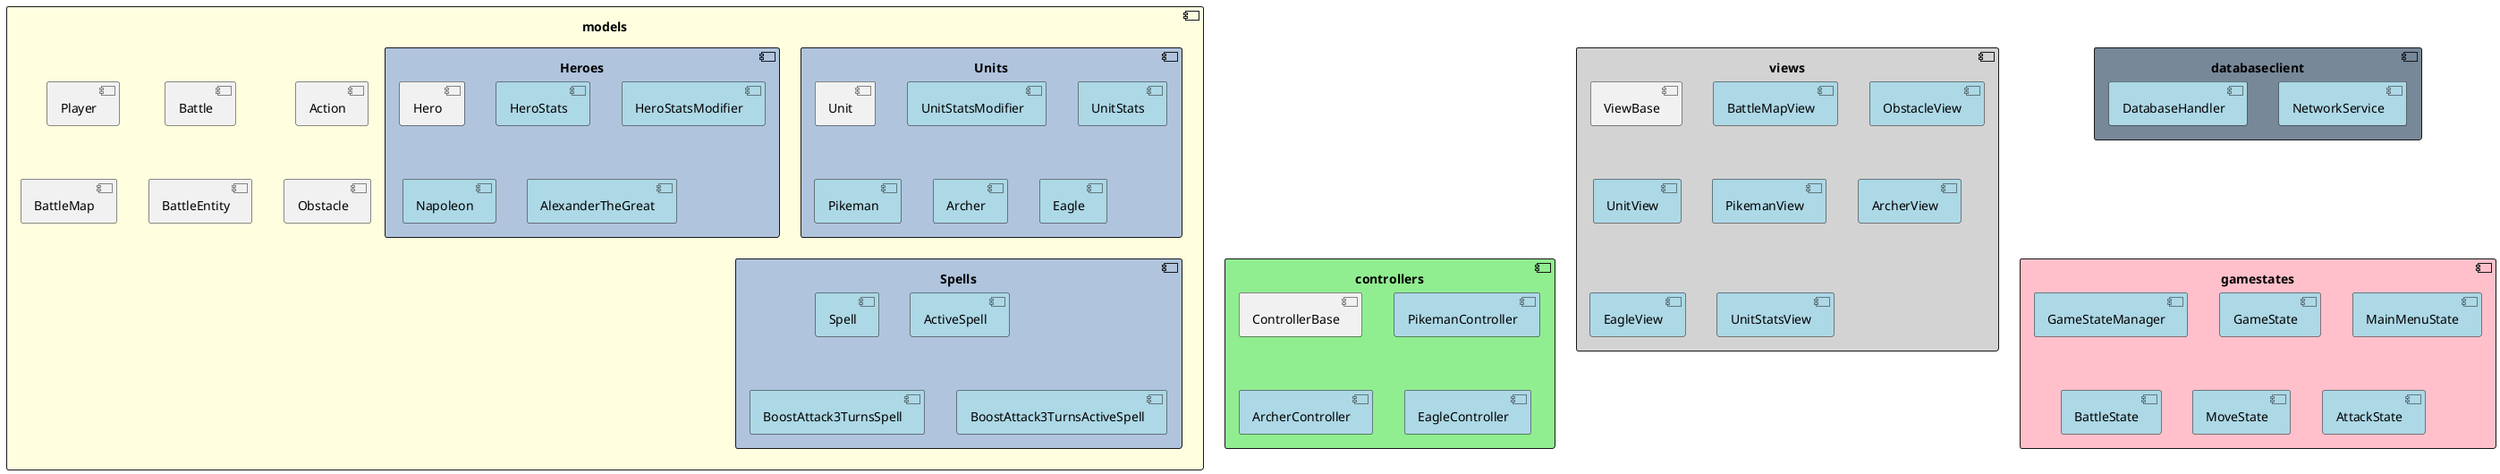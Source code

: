 @startuml
'https://plantuml.com/component-diagram

skinparam linetype ortho
component models #LightYellow {
    component Player 
    component Battle 
    component Action 
    component BattleMap 
    component BattleEntity 
    component Obstacle 
    component Units #LightSteelBlue{ 
        component Unit  
        component UnitStatsModifier #LightBlue
        component UnitStats #LightBlue
        component Pikeman  #LightBlue
        component Archer  #LightBlue
        component Eagle  #LightBlue
    }
    component Heroes #LightSteelBlue{
        component Hero 
        component HeroStats #LightBlue
        component HeroStatsModifier #LightBlue
        component Napoleon  #LightBlue
        component AlexanderTheGreat   #LightBlue
    }
    component Spells #LightSteelBlue{
        component Spell #LightBlue
        component ActiveSpell #LightBlue
        component BoostAttack3TurnsSpell  #LightBlue
        component BoostAttack3TurnsActiveSpell  #LightBlue
    }
}



component views #LightGrey{
    component ViewBase
    component BattleMapView  #LightBlue
    component ObstacleView  #LightBlue
    component UnitView  #LightBlue
    component PikemanView  #LightBlue
    component ArcherView  #LightBlue
    component EagleView  #LightBlue
    component UnitStatsView  #LightBlue
}

component controllers #LightGreen {
    'controller Interface? Hva tenker vi?
     component ControllerBase
     component PikemanController #LightBlue
     component ArcherController  #LightBlue
     component EagleController  #LightBlue
}

component gamestates #Pink{
    component GameStateManager #LightBlue
    component GameState #LightBlue
    component MainMenuState  #LightBlue
    component BattleState  #LightBlue
    component MoveState  #LightBlue
    component AttackState  #LightBlue
}

component databaseclient #LightSlateGrey {
    'Facade for DatabaseHandler etc?
    component NetworkService #LightBlue
    component DatabaseHandler  #LightBlue
}

@enduml
